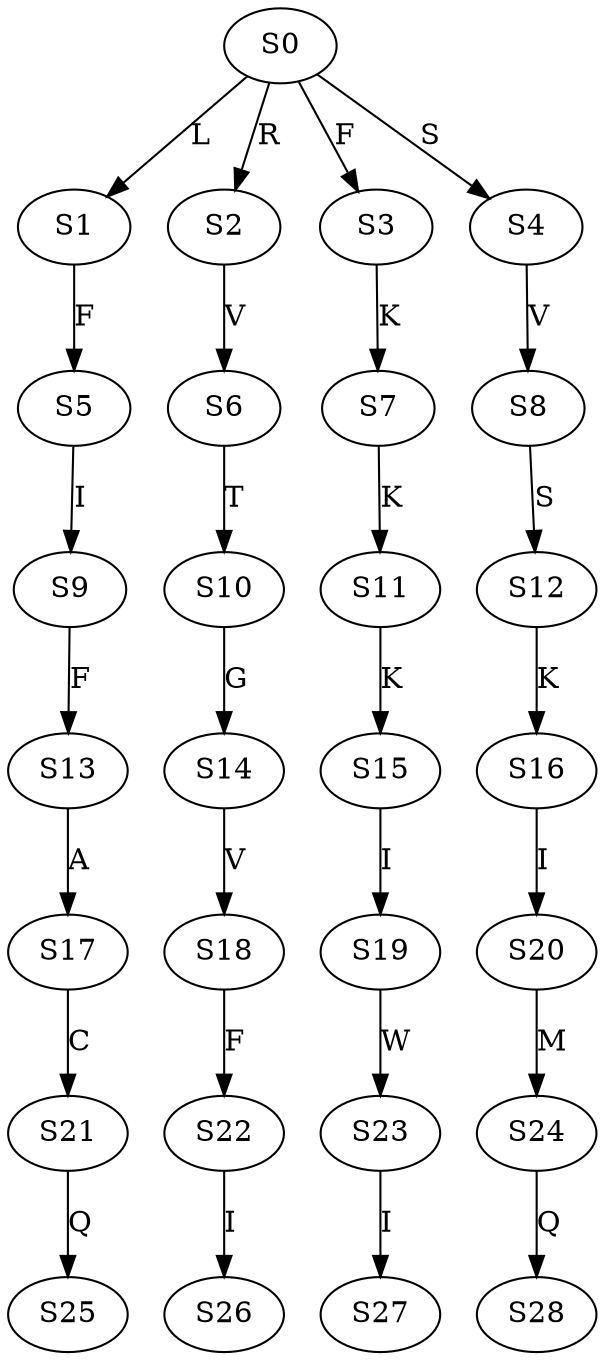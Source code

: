 strict digraph  {
	S0 -> S1 [ label = L ];
	S0 -> S2 [ label = R ];
	S0 -> S3 [ label = F ];
	S0 -> S4 [ label = S ];
	S1 -> S5 [ label = F ];
	S2 -> S6 [ label = V ];
	S3 -> S7 [ label = K ];
	S4 -> S8 [ label = V ];
	S5 -> S9 [ label = I ];
	S6 -> S10 [ label = T ];
	S7 -> S11 [ label = K ];
	S8 -> S12 [ label = S ];
	S9 -> S13 [ label = F ];
	S10 -> S14 [ label = G ];
	S11 -> S15 [ label = K ];
	S12 -> S16 [ label = K ];
	S13 -> S17 [ label = A ];
	S14 -> S18 [ label = V ];
	S15 -> S19 [ label = I ];
	S16 -> S20 [ label = I ];
	S17 -> S21 [ label = C ];
	S18 -> S22 [ label = F ];
	S19 -> S23 [ label = W ];
	S20 -> S24 [ label = M ];
	S21 -> S25 [ label = Q ];
	S22 -> S26 [ label = I ];
	S23 -> S27 [ label = I ];
	S24 -> S28 [ label = Q ];
}
